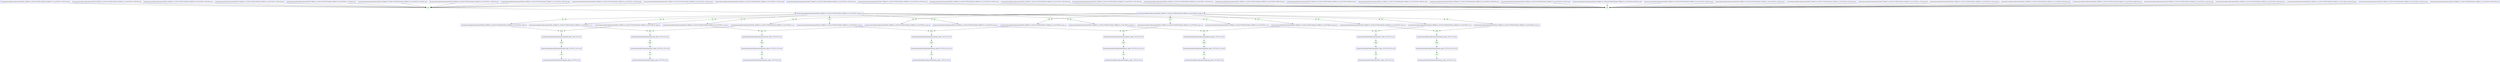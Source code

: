 digraph {
node [shape=ellipse,color = green,style = unfilled,fixedsize = false];
N41 [label="cdo"];
N40 [label="cdo"];
N39 [label="cdo"];
N38 [label="cdo"];
N37 [label="cdo"];
N36 [label="cdo"];
N35 [label="cdo"];
N34 [label="cdo"];
N33 [label="(find"];
N32 [label="(find"];
N31 [label="(find"];
N30 [label="(find"];
N29 [label="(find"];
N28 [label="(find"];
N27 [label="(find"];
N26 [label="(find"];
N25 [label="(find"];
N24 [label="(find"];
N23 [label="(find"];
N22 [label="(find"];
N21 [label="(find"];
N20 [label="(find"];
N19 [label="(find"];
N18 [label="(find"];
N17 [label="cdo"];
N16 [label="cdo"];
N15 [label="cdo"];
N14 [label="cdo"];
N13 [label="cdo"];
N12 [label="cdo"];
N11 [label="cdo"];
N10 [label="cdo"];
N9 [label="cdo"];
N8 [label="cdo"];
N7 [label="cdo"];
N6 [label="cdo"];
N5 [label="cdo"];
N4 [label="cdo"];
N3 [label="cdo"];
N2 [label="cdo"];
N1 [label="cdo"];
N0 [label="cdo"];
node [shape=box,color=blue,style=unfilled,fixedsize=false];
F48 [label = "/project/joshuaelliott/nldas/data/NLDAS_FORA0125_H.002/1979/002/NLDAS_FORA0125_H.A19790102.1700.002.grb"];
F68 [label = "/project/joshuaelliott/nldas/data/NLDAS_FORA0125_H.002/1979/001/NLDAS_FORA0125_H.A19790101.2100.002.grb"];
F73 [label = "/project/joshuaelliott/nldas/data/NLDAS_FORA0125_H.002/1979/001/NLDAS_FORA0125_H.A19790101.1600.002.grb"];
F44 [label = "/project/joshuaelliott/nldas/data/NLDAS_FORA0125_H.002/1979/002/NLDAS_FORA0125_H.A19790102.2100.002.grb"];
F30 [label = "/project/joshuaelliott/nldas/data/NLDAS_FORA0125_H.002/1979/002/NLDAS_FORA0125_H.A19790102.pres.nc"];
F69 [label = "/project/joshuaelliott/nldas/data/NLDAS_FORA0125_H.002/1979/001/NLDAS_FORA0125_H.A19790101.2000.002.grb"];
F65 [label = "/project/joshuaelliott/nldas/data/NLDAS_FORA0125_H.002/1979/002/NLDAS_FORA0125_H.A19790102.0000.002.grb"];
F5 [label = "/project/joshuaelliott/nldas/data/full/spfh_nldas_1979-2013.nc4"];
F59 [label = "/project/joshuaelliott/nldas/data/NLDAS_FORA0125_H.002/1979/002/NLDAS_FORA0125_H.A19790102.0600.002.grb"];
F17 [label = "/project/joshuaelliott/nldas/data/annual/u_nldas_1979_0125.nc4"];
F75 [label = "/project/joshuaelliott/nldas/data/NLDAS_FORA0125_H.002/1979/001/NLDAS_FORA0125_H.A19790101.1400.002.grb"];
F54 [label = "/project/joshuaelliott/nldas/data/NLDAS_FORA0125_H.002/1979/002/NLDAS_FORA0125_H.A19790102.1100.002.grb"];
F60 [label = "/project/joshuaelliott/nldas/data/NLDAS_FORA0125_H.002/1979/002/NLDAS_FORA0125_H.A19790102.0500.002.grb"];
F40 [label = "/project/joshuaelliott/nldas/data/NLDAS_FORA0125_H.002/1979/002/NLDAS_FORA0125_H.A19790102.merge.nc"];
F38 [label = "/project/joshuaelliott/nldas/data/NLDAS_FORA0125_H.002/1979/002/NLDAS_FORA0125_H.A19790102.tmax.nc"];
F63 [label = "/project/joshuaelliott/nldas/data/NLDAS_FORA0125_H.002/1979/002/NLDAS_FORA0125_H.A19790102.0200.002.grb"];
F19 [label = "/project/joshuaelliott/nldas/data/annual/pres_nldas_1979_0125.nc4"];
F43 [label = "/project/joshuaelliott/nldas/data/NLDAS_FORA0125_H.002/1979/002/NLDAS_FORA0125_H.A19790102.2200.002.grb"];
F14 [label = "/project/joshuaelliott/nldas/data/full/tmax_nldas_1979-2013_0125.nc4"];
F62 [label = "/project/joshuaelliott/nldas/data/NLDAS_FORA0125_H.002/1979/002/NLDAS_FORA0125_H.A19790102.0300.002.grb"];
F42 [label = "/project/joshuaelliott/nldas/data/NLDAS_FORA0125_H.002/1979/002/NLDAS_FORA0125_H.A19790102.2300.002.grb"];
F29 [label = "/project/joshuaelliott/nldas/data/NLDAS_FORA0125_H.002/1979/001/NLDAS_FORA0125_H.A19790101.spfh.nc"];
F27 [label = "/project/joshuaelliott/nldas/data/NLDAS_FORA0125_H.002/1979/001/NLDAS_FORA0125_H.A19790101.u.nc"];
F58 [label = "/project/joshuaelliott/nldas/data/NLDAS_FORA0125_H.002/1979/002/NLDAS_FORA0125_H.A19790102.0700.002.grb"];
F18 [label = "/project/joshuaelliott/nldas/data/annual/spfh_nldas_1979_0125.nc4"];
F67 [label = "/project/joshuaelliott/nldas/data/NLDAS_FORA0125_H.002/1979/001/NLDAS_FORA0125_H.A19790101.2200.002.grb"];
F52 [label = "/project/joshuaelliott/nldas/data/NLDAS_FORA0125_H.002/1979/002/NLDAS_FORA0125_H.A19790102.1300.002.grb"];
F25 [label = "/project/joshuaelliott/nldas/data/NLDAS_FORA0125_H.002/1979/001/NLDAS_FORA0125_H.A19790101.v.nc"];
F33 [label = "/project/joshuaelliott/nldas/data/NLDAS_FORA0125_H.002/1979/001/NLDAS_FORA0125_H.A19790101.solar.nc"];
F49 [label = "/project/joshuaelliott/nldas/data/NLDAS_FORA0125_H.002/1979/002/NLDAS_FORA0125_H.A19790102.1600.002.grb"];
F6 [label = "/project/joshuaelliott/nldas/data/full/pres_nldas_1979-2013_0125.nc4"];
F26 [label = "/project/joshuaelliott/nldas/data/NLDAS_FORA0125_H.002/1979/002/NLDAS_FORA0125_H.A19790102.u.nc"];
F41 [label = "/project/joshuaelliott/nldas/data/NLDAS_FORA0125_H.002/1979/001/NLDAS_FORA0125_H.A19790101.merge.nc"];
F50 [label = "/project/joshuaelliott/nldas/data/NLDAS_FORA0125_H.002/1979/002/NLDAS_FORA0125_H.A19790102.1500.002.grb"];
F0 [label = "/project/joshuaelliott/nldas/data/full/v_nldas_1979-2013_0125.nc4"];
F37 [label = "/project/joshuaelliott/nldas/data/NLDAS_FORA0125_H.002/1979/001/NLDAS_FORA0125_H.A19790101.tmin.nc"];
F3 [label = "/project/joshuaelliott/nldas/data/full/u_nldas_1979-2013.nc4"];
F51 [label = "/project/joshuaelliott/nldas/data/NLDAS_FORA0125_H.002/1979/002/NLDAS_FORA0125_H.A19790102.1400.002.grb"];
F57 [label = "/project/joshuaelliott/nldas/data/NLDAS_FORA0125_H.002/1979/002/NLDAS_FORA0125_H.A19790102.0800.002.grb"];
F56 [label = "/project/joshuaelliott/nldas/data/NLDAS_FORA0125_H.002/1979/002/NLDAS_FORA0125_H.A19790102.0900.002.grb"];
F8 [label = "/project/joshuaelliott/nldas/data/full/solar_nldas_1979-2013_0125.nc4"];
F55 [label = "/project/joshuaelliott/nldas/data/NLDAS_FORA0125_H.002/1979/002/NLDAS_FORA0125_H.A19790102.1000.002.grb"];
F47 [label = "/project/joshuaelliott/nldas/data/NLDAS_FORA0125_H.002/1979/002/NLDAS_FORA0125_H.A19790102.1800.002.grb"];
F9 [label = "/project/joshuaelliott/nldas/data/full/solar_nldas_1979-2013.nc4"];
F64 [label = "/project/joshuaelliott/nldas/data/NLDAS_FORA0125_H.002/1979/002/NLDAS_FORA0125_H.A19790102.0100.002.grb"];
F15 [label = "/project/joshuaelliott/nldas/data/full/tmax_nldas_1979-2013.nc4"];
F35 [label = "/project/joshuaelliott/nldas/data/NLDAS_FORA0125_H.002/1979/001/NLDAS_FORA0125_H.A19790101.precip.nc"];
F22 [label = "/project/joshuaelliott/nldas/data/annual/tmin_nldas_1979_0125.nc4"];
F76 [label = "/project/joshuaelliott/nldas/data/NLDAS_FORA0125_H.002/1979/001/NLDAS_FORA0125_H.A19790101.1300.002.grb"];
F74 [label = "/project/joshuaelliott/nldas/data/NLDAS_FORA0125_H.002/1979/001/NLDAS_FORA0125_H.A19790101.1500.002.grb"];
F61 [label = "/project/joshuaelliott/nldas/data/NLDAS_FORA0125_H.002/1979/002/NLDAS_FORA0125_H.A19790102.0400.002.grb"];
F45 [label = "/project/joshuaelliott/nldas/data/NLDAS_FORA0125_H.002/1979/002/NLDAS_FORA0125_H.A19790102.2000.002.grb"];
F53 [label = "/project/joshuaelliott/nldas/data/NLDAS_FORA0125_H.002/1979/002/NLDAS_FORA0125_H.A19790102.1200.002.grb"];
F13 [label = "/project/joshuaelliott/nldas/data/full/tmin_nldas_1979-2013.nc4"];
F46 [label = "/project/joshuaelliott/nldas/data/NLDAS_FORA0125_H.002/1979/002/NLDAS_FORA0125_H.A19790102.1900.002.grb"];
F70 [label = "/project/joshuaelliott/nldas/data/NLDAS_FORA0125_H.002/1979/001/NLDAS_FORA0125_H.A19790101.1900.002.grb"];
F12 [label = "/project/joshuaelliott/nldas/data/full/tmin_nldas_1979-2013_0125.nc4"];
F2 [label = "/project/joshuaelliott/nldas/data/full/u_nldas_1979-2013_0125.nc4"];
F39 [label = "/project/joshuaelliott/nldas/data/NLDAS_FORA0125_H.002/1979/001/NLDAS_FORA0125_H.A19790101.tmax.nc"];
F36 [label = "/project/joshuaelliott/nldas/data/NLDAS_FORA0125_H.002/1979/002/NLDAS_FORA0125_H.A19790102.tmin.nc"];
F31 [label = "/project/joshuaelliott/nldas/data/NLDAS_FORA0125_H.002/1979/001/NLDAS_FORA0125_H.A19790101.pres.nc"];
F11 [label = "/project/joshuaelliott/nldas/data/full/precip_nldas_1979-2013.nc4"];
F71 [label = "/project/joshuaelliott/nldas/data/NLDAS_FORA0125_H.002/1979/001/NLDAS_FORA0125_H.A19790101.1800.002.grb"];
F20 [label = "/project/joshuaelliott/nldas/data/annual/solar_nldas_1979_0125.nc4"];
F4 [label = "/project/joshuaelliott/nldas/data/full/spfh_nldas_1979-2013_0125.nc4"];
F28 [label = "/project/joshuaelliott/nldas/data/NLDAS_FORA0125_H.002/1979/002/NLDAS_FORA0125_H.A19790102.spfh.nc"];
F24 [label = "/project/joshuaelliott/nldas/data/NLDAS_FORA0125_H.002/1979/002/NLDAS_FORA0125_H.A19790102.v.nc"];
F21 [label = "/project/joshuaelliott/nldas/data/annual/precip_nldas_1979_0125.nc4"];
F16 [label = "/project/joshuaelliott/nldas/data/annual/v_nldas_1979_0125.nc4"];
F7 [label = "/project/joshuaelliott/nldas/data/full/pres_nldas_1979-2013.nc4"];
F34 [label = "/project/joshuaelliott/nldas/data/NLDAS_FORA0125_H.002/1979/002/NLDAS_FORA0125_H.A19790102.precip.nc"];
F23 [label = "/project/joshuaelliott/nldas/data/annual/tmax_nldas_1979_0125.nc4"];
F66 [label = "/project/joshuaelliott/nldas/data/NLDAS_FORA0125_H.002/1979/001/NLDAS_FORA0125_H.A19790101.2300.002.grb"];
F1 [label = "/project/joshuaelliott/nldas/data/full/v_nldas_1979-2013.nc4"];
F32 [label = "/project/joshuaelliott/nldas/data/NLDAS_FORA0125_H.002/1979/002/NLDAS_FORA0125_H.A19790102.solar.nc"];
F72 [label = "/project/joshuaelliott/nldas/data/NLDAS_FORA0125_H.002/1979/001/NLDAS_FORA0125_H.A19790101.1700.002.grb"];
F10 [label = "/project/joshuaelliott/nldas/data/full/precip_nldas_1979-2013_0125.nc4"];

F0 -> N41;
N41 -> F1;
F2 -> N40;
N40 -> F3;
F4 -> N39;
N39 -> F5;
F6 -> N38;
N38 -> F7;
F8 -> N37;
N37 -> F9;
F10 -> N36;
N36 -> F11;
F12 -> N35;
N35 -> F13;
F14 -> N34;
N34 -> F15;
F16 -> N33;
N33 -> F0;
F17 -> N32;
N32 -> F2;
F18 -> N31;
N31 -> F4;
F19 -> N30;
N30 -> F6;
F20 -> N29;
N29 -> F8;
F21 -> N28;
N28 -> F10;
F22 -> N27;
N27 -> F12;
F23 -> N26;
N26 -> F14;
F24 -> N25;
F25 -> N25;
N25 -> F16;
F26 -> N24;
F27 -> N24;
N24 -> F17;
F28 -> N23;
F29 -> N23;
N23 -> F18;
F30 -> N22;
F31 -> N22;
N22 -> F19;
F32 -> N21;
F33 -> N21;
N21 -> F20;
F34 -> N20;
F35 -> N20;
N20 -> F21;
F36 -> N19;
F37 -> N19;
N19 -> F22;
F38 -> N18;
F39 -> N18;
N18 -> F23;
F40 -> N17;
N17 -> F24;
F40 -> N16;
N16 -> F26;
F40 -> N15;
N15 -> F28;
F40 -> N14;
N14 -> F30;
F40 -> N13;
N13 -> F32;
F40 -> N12;
N12 -> F34;
F40 -> N11;
N11 -> F36;
F40 -> N10;
N10 -> F38;
F41 -> N9;
N9 -> F25;
F41 -> N8;
N8 -> F27;
F41 -> N7;
N7 -> F29;
F41 -> N6;
N6 -> F31;
F41 -> N5;
N5 -> F33;
F41 -> N4;
N4 -> F35;
F41 -> N3;
N3 -> F37;
F41 -> N2;
N2 -> F39;
F42 -> N1;
F43 -> N1;
F44 -> N1;
F45 -> N1;
F46 -> N1;
F47 -> N1;
F48 -> N1;
F49 -> N1;
F50 -> N1;
F51 -> N1;
F52 -> N1;
F53 -> N1;
F54 -> N1;
F55 -> N1;
F56 -> N1;
F57 -> N1;
F58 -> N1;
F59 -> N1;
F60 -> N1;
F61 -> N1;
F62 -> N1;
F63 -> N1;
F64 -> N1;
F65 -> N1;
N1 -> F40;
F66 -> N0;
F67 -> N0;
F68 -> N0;
F69 -> N0;
F70 -> N0;
F71 -> N0;
F72 -> N0;
F73 -> N0;
F74 -> N0;
F75 -> N0;
F76 -> N0;
N0 -> F41;
}
